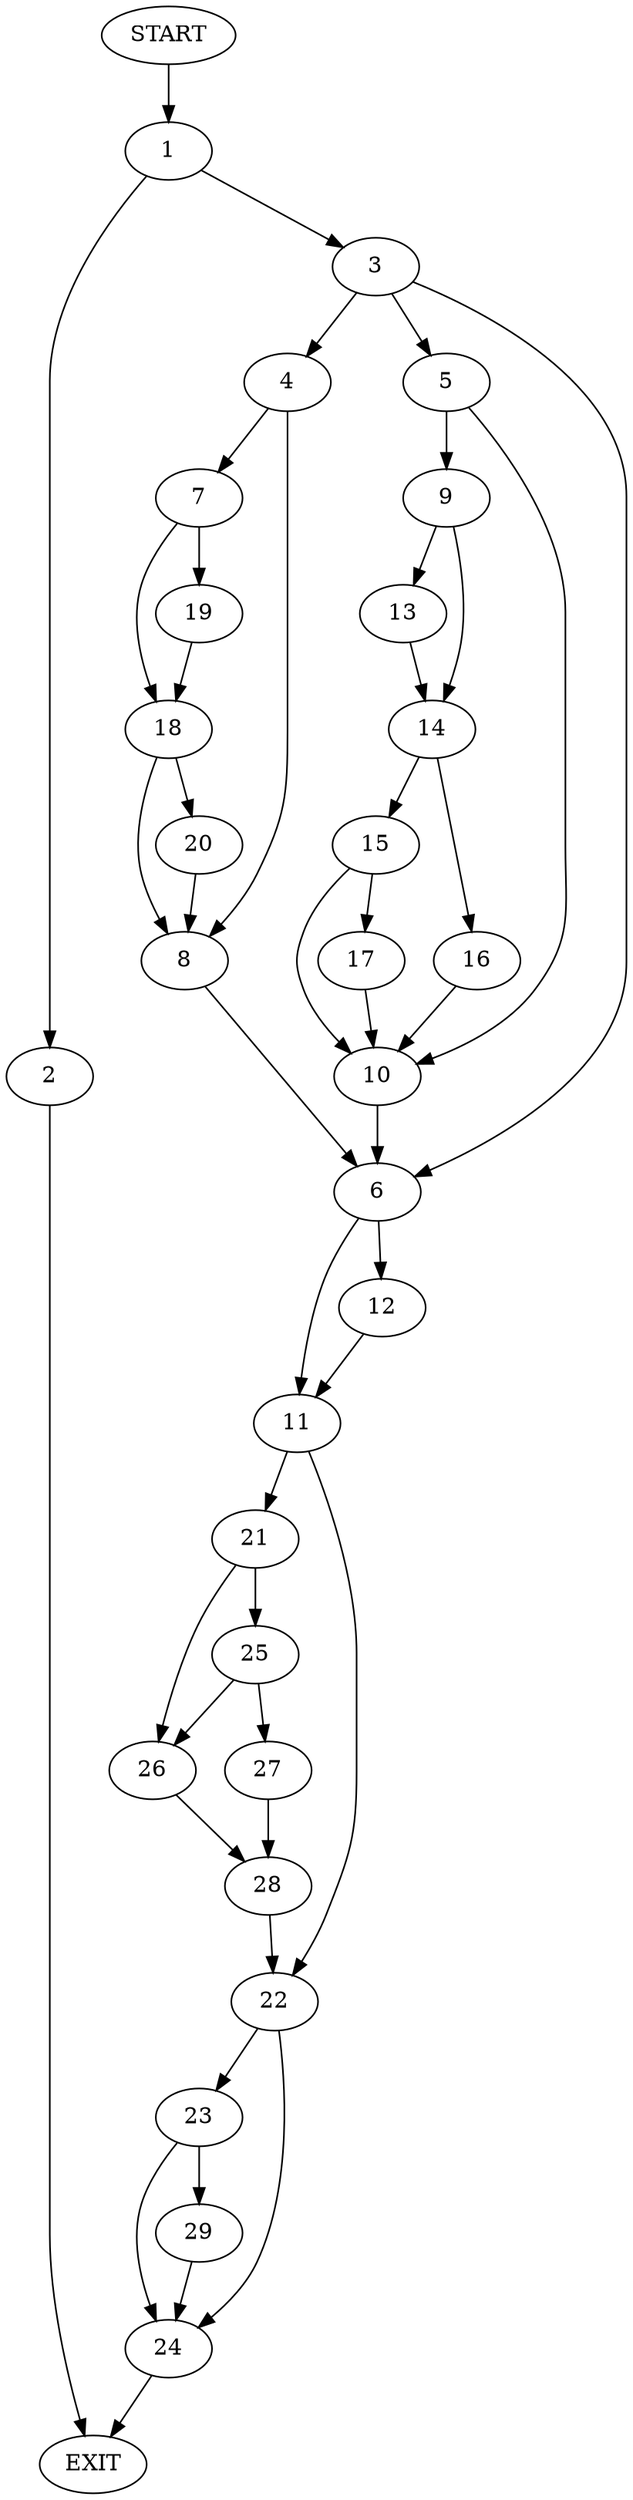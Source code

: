 digraph {
0 [label="START"]
30 [label="EXIT"]
0 -> 1
1 -> 2
1 -> 3
2 -> 30
3 -> 4
3 -> 5
3 -> 6
4 -> 7
4 -> 8
5 -> 9
5 -> 10
6 -> 11
6 -> 12
9 -> 13
9 -> 14
10 -> 6
14 -> 15
14 -> 16
13 -> 14
15 -> 17
15 -> 10
16 -> 10
17 -> 10
7 -> 18
7 -> 19
8 -> 6
19 -> 18
18 -> 20
18 -> 8
20 -> 8
12 -> 11
11 -> 21
11 -> 22
22 -> 23
22 -> 24
21 -> 25
21 -> 26
25 -> 27
25 -> 26
26 -> 28
27 -> 28
28 -> 22
23 -> 24
23 -> 29
24 -> 30
29 -> 24
}
